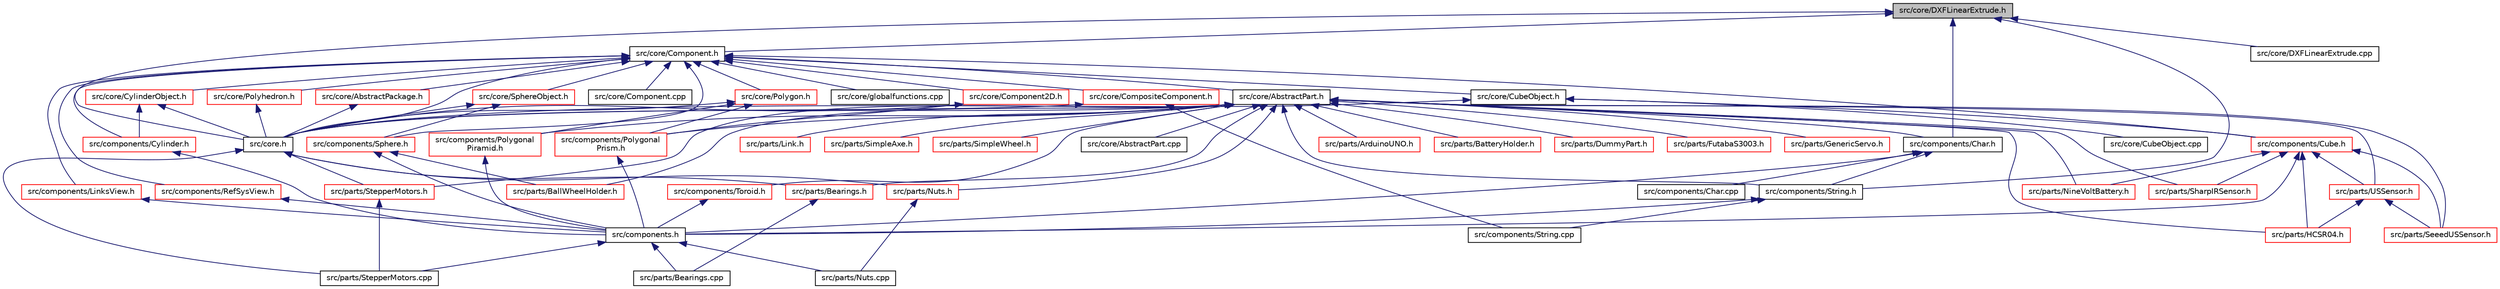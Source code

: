 digraph "src/core/DXFLinearExtrude.h"
{
  edge [fontname="Helvetica",fontsize="10",labelfontname="Helvetica",labelfontsize="10"];
  node [fontname="Helvetica",fontsize="10",shape=record];
  Node15 [label="src/core/DXFLinearExtrude.h",height=0.2,width=0.4,color="black", fillcolor="grey75", style="filled", fontcolor="black"];
  Node15 -> Node16 [dir="back",color="midnightblue",fontsize="10",style="solid",fontname="Helvetica"];
  Node16 [label="src/components/Char.h",height=0.2,width=0.4,color="black", fillcolor="white", style="filled",URL="$Char_8h.html"];
  Node16 -> Node17 [dir="back",color="midnightblue",fontsize="10",style="solid",fontname="Helvetica"];
  Node17 [label="src/components/Char.cpp",height=0.2,width=0.4,color="black", fillcolor="white", style="filled",URL="$Char_8cpp.html"];
  Node16 -> Node18 [dir="back",color="midnightblue",fontsize="10",style="solid",fontname="Helvetica"];
  Node18 [label="src/components/String.h",height=0.2,width=0.4,color="black", fillcolor="white", style="filled",URL="$String_8h.html"];
  Node18 -> Node19 [dir="back",color="midnightblue",fontsize="10",style="solid",fontname="Helvetica"];
  Node19 [label="src/components/String.cpp",height=0.2,width=0.4,color="black", fillcolor="white", style="filled",URL="$String_8cpp.html"];
  Node18 -> Node20 [dir="back",color="midnightblue",fontsize="10",style="solid",fontname="Helvetica"];
  Node20 [label="src/components.h",height=0.2,width=0.4,color="black", fillcolor="white", style="filled",URL="$components_8h.html"];
  Node20 -> Node21 [dir="back",color="midnightblue",fontsize="10",style="solid",fontname="Helvetica"];
  Node21 [label="src/parts/Bearings.cpp",height=0.2,width=0.4,color="black", fillcolor="white", style="filled",URL="$Bearings_8cpp.html"];
  Node20 -> Node22 [dir="back",color="midnightblue",fontsize="10",style="solid",fontname="Helvetica"];
  Node22 [label="src/parts/Nuts.cpp",height=0.2,width=0.4,color="black", fillcolor="white", style="filled",URL="$Nuts_8cpp.html"];
  Node20 -> Node23 [dir="back",color="midnightblue",fontsize="10",style="solid",fontname="Helvetica"];
  Node23 [label="src/parts/StepperMotors.cpp",height=0.2,width=0.4,color="black", fillcolor="white", style="filled",URL="$StepperMotors_8cpp.html"];
  Node16 -> Node20 [dir="back",color="midnightblue",fontsize="10",style="solid",fontname="Helvetica"];
  Node15 -> Node24 [dir="back",color="midnightblue",fontsize="10",style="solid",fontname="Helvetica"];
  Node24 [label="src/core/Component.h",height=0.2,width=0.4,color="black", fillcolor="white", style="filled",URL="$Component_8h.html"];
  Node24 -> Node25 [dir="back",color="midnightblue",fontsize="10",style="solid",fontname="Helvetica"];
  Node25 [label="src/core/AbstractPart.h",height=0.2,width=0.4,color="black", fillcolor="white", style="filled",URL="$AbstractPart_8h.html"];
  Node25 -> Node16 [dir="back",color="midnightblue",fontsize="10",style="solid",fontname="Helvetica"];
  Node25 -> Node26 [dir="back",color="midnightblue",fontsize="10",style="solid",fontname="Helvetica"];
  Node26 [label="src/components/Polygonal\lPiramid.h",height=0.2,width=0.4,color="red", fillcolor="white", style="filled",URL="$PolygonalPiramid_8h.html"];
  Node26 -> Node20 [dir="back",color="midnightblue",fontsize="10",style="solid",fontname="Helvetica"];
  Node25 -> Node28 [dir="back",color="midnightblue",fontsize="10",style="solid",fontname="Helvetica"];
  Node28 [label="src/components/Polygonal\lPrism.h",height=0.2,width=0.4,color="red", fillcolor="white", style="filled",URL="$PolygonalPrism_8h.html"];
  Node28 -> Node20 [dir="back",color="midnightblue",fontsize="10",style="solid",fontname="Helvetica"];
  Node25 -> Node18 [dir="back",color="midnightblue",fontsize="10",style="solid",fontname="Helvetica"];
  Node25 -> Node37 [dir="back",color="midnightblue",fontsize="10",style="solid",fontname="Helvetica"];
  Node37 [label="src/components/Toroid.h",height=0.2,width=0.4,color="red", fillcolor="white", style="filled",URL="$Toroid_8h.html"];
  Node37 -> Node20 [dir="back",color="midnightblue",fontsize="10",style="solid",fontname="Helvetica"];
  Node25 -> Node41 [dir="back",color="midnightblue",fontsize="10",style="solid",fontname="Helvetica"];
  Node41 [label="src/core/AbstractPart.cpp",height=0.2,width=0.4,color="black", fillcolor="white", style="filled",URL="$AbstractPart_8cpp.html"];
  Node25 -> Node42 [dir="back",color="midnightblue",fontsize="10",style="solid",fontname="Helvetica"];
  Node42 [label="src/core.h",height=0.2,width=0.4,color="black", fillcolor="white", style="filled",URL="$core_8h.html"];
  Node42 -> Node43 [dir="back",color="midnightblue",fontsize="10",style="solid",fontname="Helvetica"];
  Node43 [label="src/parts/Bearings.h",height=0.2,width=0.4,color="red", fillcolor="white", style="filled",URL="$Bearings_8h.html"];
  Node43 -> Node21 [dir="back",color="midnightblue",fontsize="10",style="solid",fontname="Helvetica"];
  Node42 -> Node45 [dir="back",color="midnightblue",fontsize="10",style="solid",fontname="Helvetica"];
  Node45 [label="src/parts/Nuts.h",height=0.2,width=0.4,color="red", fillcolor="white", style="filled",URL="$Nuts_8h.html"];
  Node45 -> Node22 [dir="back",color="midnightblue",fontsize="10",style="solid",fontname="Helvetica"];
  Node42 -> Node46 [dir="back",color="midnightblue",fontsize="10",style="solid",fontname="Helvetica"];
  Node46 [label="src/parts/StepperMotors.h",height=0.2,width=0.4,color="red", fillcolor="white", style="filled",URL="$StepperMotors_8h.html"];
  Node46 -> Node23 [dir="back",color="midnightblue",fontsize="10",style="solid",fontname="Helvetica"];
  Node42 -> Node23 [dir="back",color="midnightblue",fontsize="10",style="solid",fontname="Helvetica"];
  Node25 -> Node47 [dir="back",color="midnightblue",fontsize="10",style="solid",fontname="Helvetica"];
  Node47 [label="src/parts/ArduinoUNO.h",height=0.2,width=0.4,color="red", fillcolor="white", style="filled",URL="$ArduinoUNO_8h.html"];
  Node25 -> Node48 [dir="back",color="midnightblue",fontsize="10",style="solid",fontname="Helvetica"];
  Node48 [label="src/parts/BallWheelHolder.h",height=0.2,width=0.4,color="red", fillcolor="white", style="filled",URL="$BallWheelHolder_8h.html"];
  Node25 -> Node50 [dir="back",color="midnightblue",fontsize="10",style="solid",fontname="Helvetica"];
  Node50 [label="src/parts/BatteryHolder.h",height=0.2,width=0.4,color="red", fillcolor="white", style="filled",URL="$BatteryHolder_8h.html"];
  Node25 -> Node43 [dir="back",color="midnightblue",fontsize="10",style="solid",fontname="Helvetica"];
  Node25 -> Node52 [dir="back",color="midnightblue",fontsize="10",style="solid",fontname="Helvetica"];
  Node52 [label="src/parts/DummyPart.h",height=0.2,width=0.4,color="red", fillcolor="white", style="filled",URL="$DummyPart_8h.html"];
  Node25 -> Node54 [dir="back",color="midnightblue",fontsize="10",style="solid",fontname="Helvetica"];
  Node54 [label="src/parts/FutabaS3003.h",height=0.2,width=0.4,color="red", fillcolor="white", style="filled",URL="$FutabaS3003_8h.html"];
  Node25 -> Node57 [dir="back",color="midnightblue",fontsize="10",style="solid",fontname="Helvetica"];
  Node57 [label="src/parts/GenericServo.h",height=0.2,width=0.4,color="red", fillcolor="white", style="filled",URL="$GenericServo_8h.html"];
  Node25 -> Node61 [dir="back",color="midnightblue",fontsize="10",style="solid",fontname="Helvetica"];
  Node61 [label="src/parts/HCSR04.h",height=0.2,width=0.4,color="red", fillcolor="white", style="filled",URL="$HCSR04_8h.html"];
  Node25 -> Node63 [dir="back",color="midnightblue",fontsize="10",style="solid",fontname="Helvetica"];
  Node63 [label="src/parts/Link.h",height=0.2,width=0.4,color="red", fillcolor="white", style="filled",URL="$Link_8h.html"];
  Node25 -> Node65 [dir="back",color="midnightblue",fontsize="10",style="solid",fontname="Helvetica"];
  Node65 [label="src/parts/NineVoltBattery.h",height=0.2,width=0.4,color="red", fillcolor="white", style="filled",URL="$NineVoltBattery_8h.html"];
  Node25 -> Node45 [dir="back",color="midnightblue",fontsize="10",style="solid",fontname="Helvetica"];
  Node25 -> Node67 [dir="back",color="midnightblue",fontsize="10",style="solid",fontname="Helvetica"];
  Node67 [label="src/parts/SeeedUSSensor.h",height=0.2,width=0.4,color="red", fillcolor="white", style="filled",URL="$SeeedUSSensor_8h.html"];
  Node25 -> Node69 [dir="back",color="midnightblue",fontsize="10",style="solid",fontname="Helvetica"];
  Node69 [label="src/parts/SharpIRSensor.h",height=0.2,width=0.4,color="red", fillcolor="white", style="filled",URL="$SharpIRSensor_8h.html"];
  Node25 -> Node71 [dir="back",color="midnightblue",fontsize="10",style="solid",fontname="Helvetica"];
  Node71 [label="src/parts/SimpleAxe.h",height=0.2,width=0.4,color="red", fillcolor="white", style="filled",URL="$SimpleAxe_8h.html"];
  Node25 -> Node73 [dir="back",color="midnightblue",fontsize="10",style="solid",fontname="Helvetica"];
  Node73 [label="src/parts/SimpleWheel.h",height=0.2,width=0.4,color="red", fillcolor="white", style="filled",URL="$SimpleWheel_8h.html"];
  Node25 -> Node46 [dir="back",color="midnightblue",fontsize="10",style="solid",fontname="Helvetica"];
  Node25 -> Node78 [dir="back",color="midnightblue",fontsize="10",style="solid",fontname="Helvetica"];
  Node78 [label="src/parts/USSensor.h",height=0.2,width=0.4,color="red", fillcolor="white", style="filled",URL="$USSensor_8h.html"];
  Node78 -> Node61 [dir="back",color="midnightblue",fontsize="10",style="solid",fontname="Helvetica"];
  Node78 -> Node67 [dir="back",color="midnightblue",fontsize="10",style="solid",fontname="Helvetica"];
  Node24 -> Node80 [dir="back",color="midnightblue",fontsize="10",style="solid",fontname="Helvetica"];
  Node80 [label="src/core/CubeObject.h",height=0.2,width=0.4,color="black", fillcolor="white", style="filled",URL="$CubeObject_8h.html"];
  Node80 -> Node81 [dir="back",color="midnightblue",fontsize="10",style="solid",fontname="Helvetica"];
  Node81 [label="src/components/Cube.h",height=0.2,width=0.4,color="red", fillcolor="white", style="filled",URL="$Cube_8h.html"];
  Node81 -> Node20 [dir="back",color="midnightblue",fontsize="10",style="solid",fontname="Helvetica"];
  Node81 -> Node61 [dir="back",color="midnightblue",fontsize="10",style="solid",fontname="Helvetica"];
  Node81 -> Node65 [dir="back",color="midnightblue",fontsize="10",style="solid",fontname="Helvetica"];
  Node81 -> Node67 [dir="back",color="midnightblue",fontsize="10",style="solid",fontname="Helvetica"];
  Node81 -> Node69 [dir="back",color="midnightblue",fontsize="10",style="solid",fontname="Helvetica"];
  Node81 -> Node78 [dir="back",color="midnightblue",fontsize="10",style="solid",fontname="Helvetica"];
  Node80 -> Node87 [dir="back",color="midnightblue",fontsize="10",style="solid",fontname="Helvetica"];
  Node87 [label="src/core/CubeObject.cpp",height=0.2,width=0.4,color="black", fillcolor="white", style="filled",URL="$CubeObject_8cpp.html"];
  Node80 -> Node42 [dir="back",color="midnightblue",fontsize="10",style="solid",fontname="Helvetica"];
  Node24 -> Node81 [dir="back",color="midnightblue",fontsize="10",style="solid",fontname="Helvetica"];
  Node24 -> Node88 [dir="back",color="midnightblue",fontsize="10",style="solid",fontname="Helvetica"];
  Node88 [label="src/core/CylinderObject.h",height=0.2,width=0.4,color="red", fillcolor="white", style="filled",URL="$CylinderObject_8h.html"];
  Node88 -> Node89 [dir="back",color="midnightblue",fontsize="10",style="solid",fontname="Helvetica"];
  Node89 [label="src/components/Cylinder.h",height=0.2,width=0.4,color="red", fillcolor="white", style="filled",URL="$Cylinder_8h.html"];
  Node89 -> Node20 [dir="back",color="midnightblue",fontsize="10",style="solid",fontname="Helvetica"];
  Node88 -> Node42 [dir="back",color="midnightblue",fontsize="10",style="solid",fontname="Helvetica"];
  Node24 -> Node89 [dir="back",color="midnightblue",fontsize="10",style="solid",fontname="Helvetica"];
  Node24 -> Node94 [dir="back",color="midnightblue",fontsize="10",style="solid",fontname="Helvetica"];
  Node94 [label="src/components/LinksView.h",height=0.2,width=0.4,color="red", fillcolor="white", style="filled",URL="$LinksView_8h.html"];
  Node94 -> Node20 [dir="back",color="midnightblue",fontsize="10",style="solid",fontname="Helvetica"];
  Node24 -> Node95 [dir="back",color="midnightblue",fontsize="10",style="solid",fontname="Helvetica"];
  Node95 [label="src/components/RefSysView.h",height=0.2,width=0.4,color="red", fillcolor="white", style="filled",URL="$RefSysView_8h.html"];
  Node95 -> Node20 [dir="back",color="midnightblue",fontsize="10",style="solid",fontname="Helvetica"];
  Node24 -> Node96 [dir="back",color="midnightblue",fontsize="10",style="solid",fontname="Helvetica"];
  Node96 [label="src/components/Sphere.h",height=0.2,width=0.4,color="red", fillcolor="white", style="filled",URL="$Sphere_8h.html"];
  Node96 -> Node20 [dir="back",color="midnightblue",fontsize="10",style="solid",fontname="Helvetica"];
  Node96 -> Node48 [dir="back",color="midnightblue",fontsize="10",style="solid",fontname="Helvetica"];
  Node24 -> Node98 [dir="back",color="midnightblue",fontsize="10",style="solid",fontname="Helvetica"];
  Node98 [label="src/core/SphereObject.h",height=0.2,width=0.4,color="red", fillcolor="white", style="filled",URL="$SphereObject_8h.html"];
  Node98 -> Node96 [dir="back",color="midnightblue",fontsize="10",style="solid",fontname="Helvetica"];
  Node98 -> Node42 [dir="back",color="midnightblue",fontsize="10",style="solid",fontname="Helvetica"];
  Node24 -> Node100 [dir="back",color="midnightblue",fontsize="10",style="solid",fontname="Helvetica"];
  Node100 [label="src/core/CompositeComponent.h",height=0.2,width=0.4,color="red", fillcolor="white", style="filled",URL="$CompositeComponent_8h.html"];
  Node100 -> Node19 [dir="back",color="midnightblue",fontsize="10",style="solid",fontname="Helvetica"];
  Node100 -> Node42 [dir="back",color="midnightblue",fontsize="10",style="solid",fontname="Helvetica"];
  Node24 -> Node112 [dir="back",color="midnightblue",fontsize="10",style="solid",fontname="Helvetica"];
  Node112 [label="src/core/AbstractPackage.h",height=0.2,width=0.4,color="red", fillcolor="white", style="filled",URL="$AbstractPackage_8h.html"];
  Node112 -> Node42 [dir="back",color="midnightblue",fontsize="10",style="solid",fontname="Helvetica"];
  Node24 -> Node102 [dir="back",color="midnightblue",fontsize="10",style="solid",fontname="Helvetica"];
  Node102 [label="src/core/Component.cpp",height=0.2,width=0.4,color="black", fillcolor="white", style="filled",URL="$Component_8cpp.html"];
  Node24 -> Node114 [dir="back",color="midnightblue",fontsize="10",style="solid",fontname="Helvetica"];
  Node114 [label="src/core/Component2D.h",height=0.2,width=0.4,color="red", fillcolor="white", style="filled",URL="$Component2D_8h.html"];
  Node114 -> Node28 [dir="back",color="midnightblue",fontsize="10",style="solid",fontname="Helvetica"];
  Node114 -> Node42 [dir="back",color="midnightblue",fontsize="10",style="solid",fontname="Helvetica"];
  Node24 -> Node105 [dir="back",color="midnightblue",fontsize="10",style="solid",fontname="Helvetica"];
  Node105 [label="src/core/globalfunctions.cpp",height=0.2,width=0.4,color="black", fillcolor="white", style="filled",URL="$globalfunctions_8cpp.html"];
  Node24 -> Node121 [dir="back",color="midnightblue",fontsize="10",style="solid",fontname="Helvetica"];
  Node121 [label="src/core/Polygon.h",height=0.2,width=0.4,color="red", fillcolor="white", style="filled",URL="$Polygon_8h.html"];
  Node121 -> Node26 [dir="back",color="midnightblue",fontsize="10",style="solid",fontname="Helvetica"];
  Node121 -> Node28 [dir="back",color="midnightblue",fontsize="10",style="solid",fontname="Helvetica"];
  Node121 -> Node42 [dir="back",color="midnightblue",fontsize="10",style="solid",fontname="Helvetica"];
  Node24 -> Node123 [dir="back",color="midnightblue",fontsize="10",style="solid",fontname="Helvetica"];
  Node123 [label="src/core/Polyhedron.h",height=0.2,width=0.4,color="red", fillcolor="white", style="filled",URL="$Polyhedron_8h.html"];
  Node123 -> Node42 [dir="back",color="midnightblue",fontsize="10",style="solid",fontname="Helvetica"];
  Node24 -> Node42 [dir="back",color="midnightblue",fontsize="10",style="solid",fontname="Helvetica"];
  Node15 -> Node18 [dir="back",color="midnightblue",fontsize="10",style="solid",fontname="Helvetica"];
  Node15 -> Node125 [dir="back",color="midnightblue",fontsize="10",style="solid",fontname="Helvetica"];
  Node125 [label="src/core/DXFLinearExtrude.cpp",height=0.2,width=0.4,color="black", fillcolor="white", style="filled",URL="$DXFLinearExtrude_8cpp.html"];
  Node15 -> Node42 [dir="back",color="midnightblue",fontsize="10",style="solid",fontname="Helvetica"];
}
